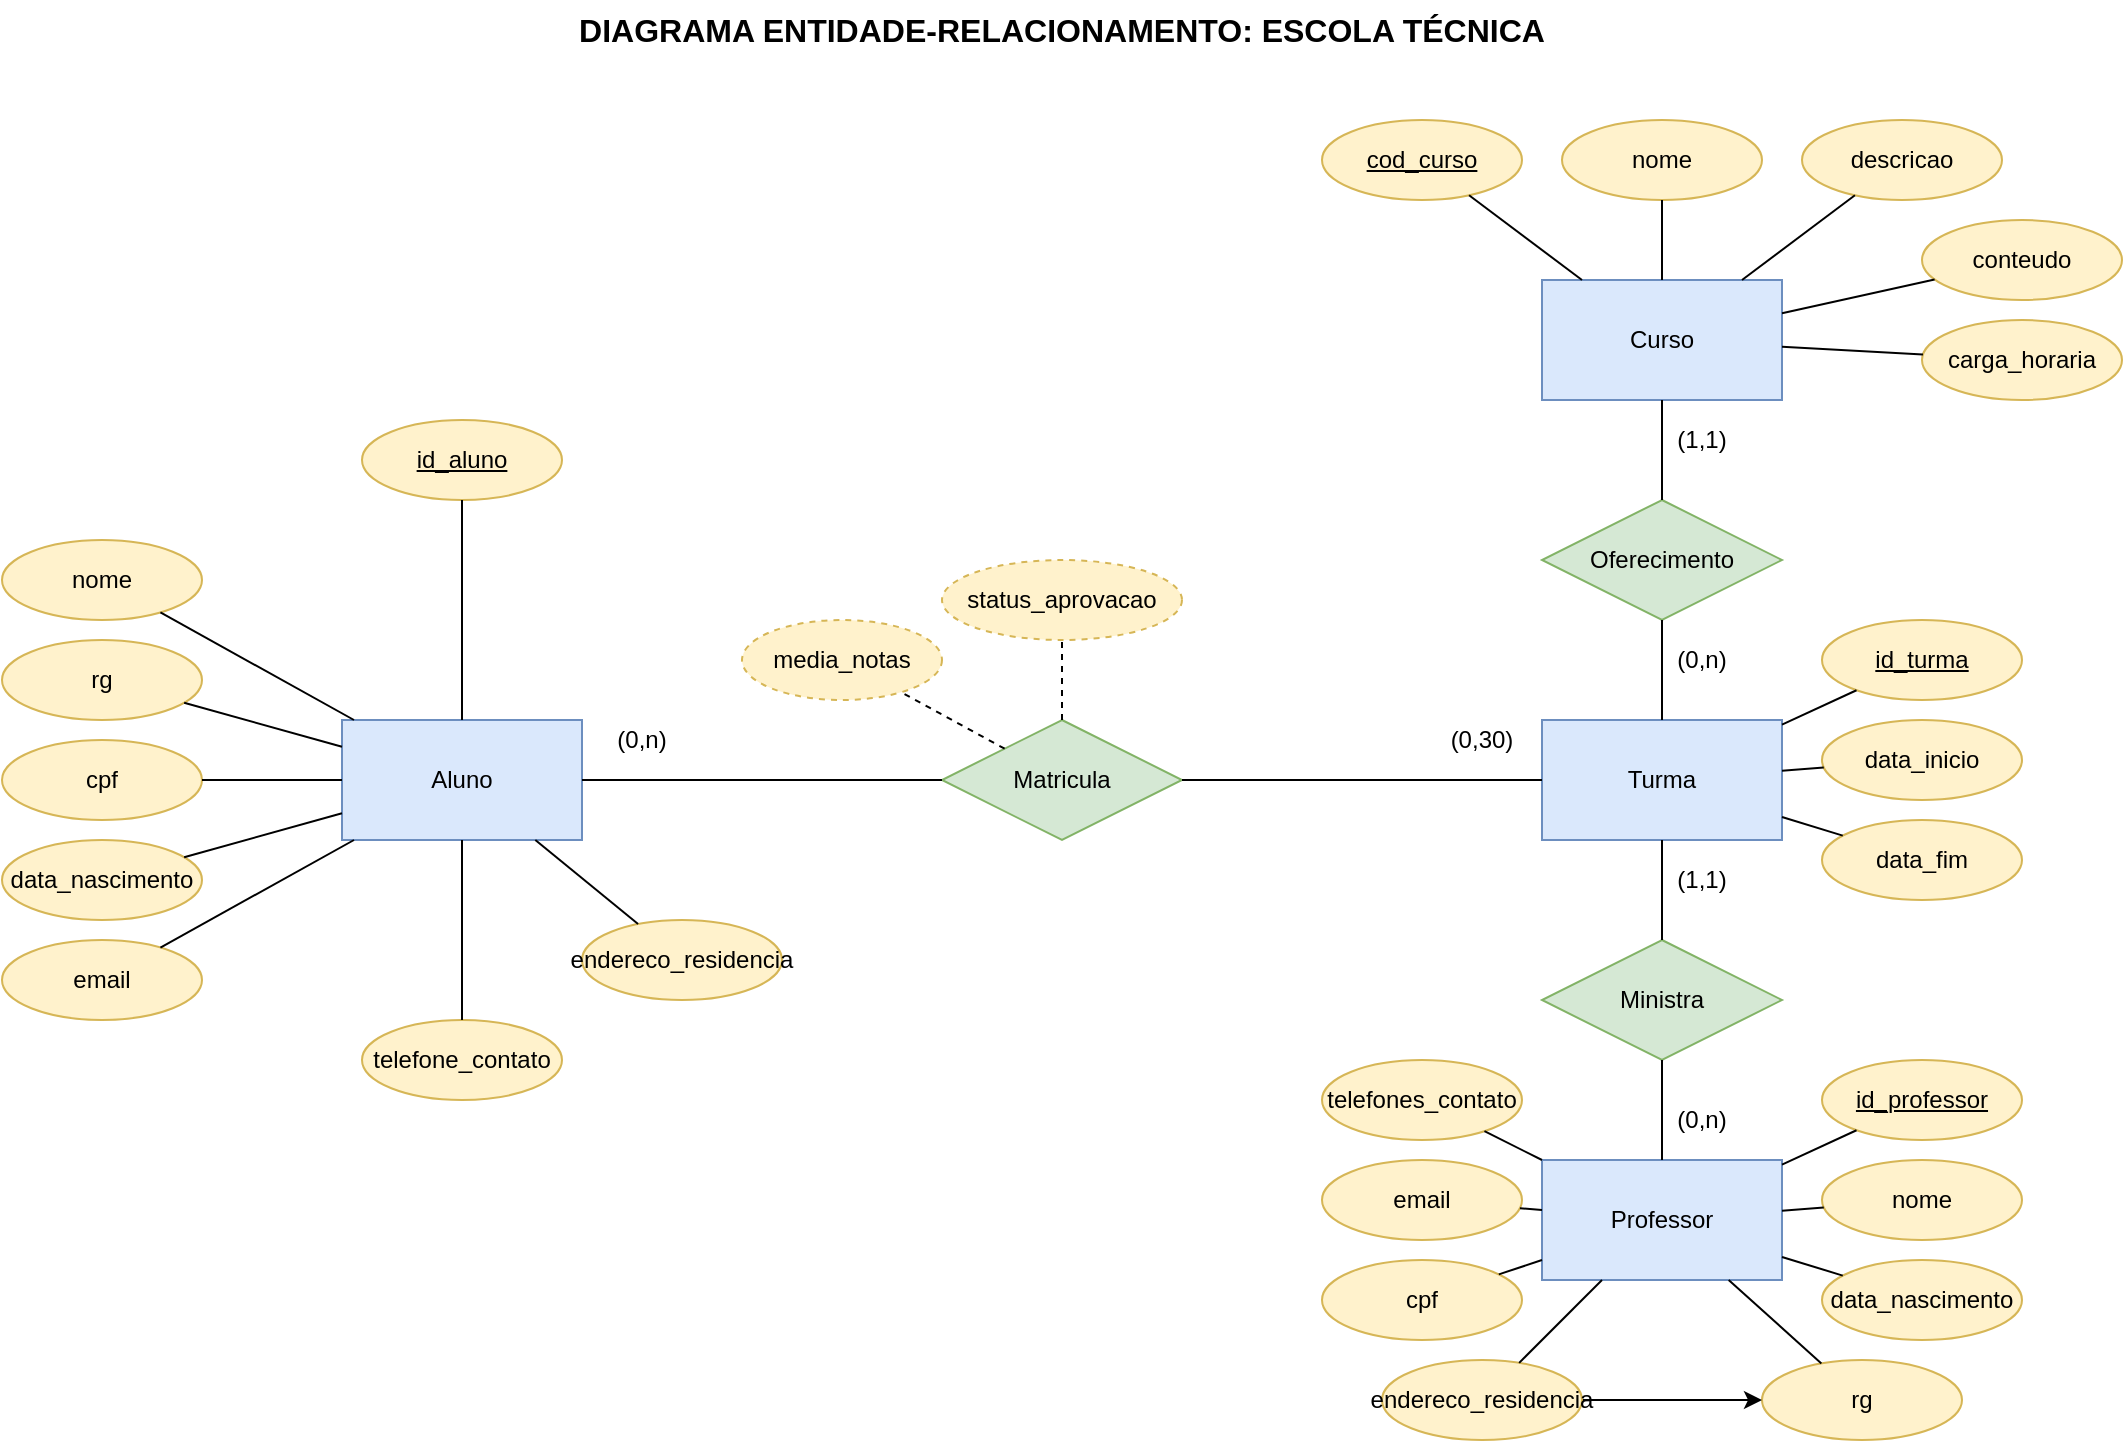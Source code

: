 <mxfile version="26.2.12">
  <diagram id="Escola_Tecnica_ER" name="Modelo Conceitual - Escola Técnica">
    <mxGraphModel dx="3004" dy="1733" grid="1" gridSize="10" guides="1" tooltips="1" connect="1" arrows="1" fold="1" page="1" pageScale="1" pageWidth="1169" pageHeight="827" math="0" shadow="0">
      <root>
        <mxCell id="0" />
        <mxCell id="1" parent="0" />
        <mxCell id="Title" value="DIAGRAMA ENTIDADE-RELACIONAMENTO: ESCOLA TÉCNICA" style="text;html=1;strokeColor=none;fillColor=none;align=center;verticalAlign=middle;whiteSpace=wrap;rounded=0;fontSize=16;fontStyle=1" parent="1" vertex="1">
          <mxGeometry x="160" y="-60" width="600" height="30" as="geometry" />
        </mxCell>
        <mxCell id="hwFDASRLzHkRxMsRQahO-2" value="" style="group" vertex="1" connectable="0" parent="1">
          <mxGeometry x="-70" width="1060" height="660" as="geometry" />
        </mxCell>
        <mxCell id="E1" value="Aluno" style="rounded=0;whiteSpace=wrap;html=1;fillColor=#dae8fc;strokeColor=#6c8ebf;" parent="hwFDASRLzHkRxMsRQahO-2" vertex="1">
          <mxGeometry x="170" y="300" width="120" height="60" as="geometry" />
        </mxCell>
        <mxCell id="E2" value="Curso" style="rounded=0;whiteSpace=wrap;html=1;fillColor=#dae8fc;strokeColor=#6c8ebf;" parent="hwFDASRLzHkRxMsRQahO-2" vertex="1">
          <mxGeometry x="770" y="80" width="120" height="60" as="geometry" />
        </mxCell>
        <mxCell id="E3" value="Turma" style="rounded=0;whiteSpace=wrap;html=1;fillColor=#dae8fc;strokeColor=#6c8ebf;" parent="hwFDASRLzHkRxMsRQahO-2" vertex="1">
          <mxGeometry x="770" y="300" width="120" height="60" as="geometry" />
        </mxCell>
        <mxCell id="E4" value="Professor" style="rounded=0;whiteSpace=wrap;html=1;fillColor=#dae8fc;strokeColor=#6c8ebf;" parent="hwFDASRLzHkRxMsRQahO-2" vertex="1">
          <mxGeometry x="770" y="520" width="120" height="60" as="geometry" />
        </mxCell>
        <mxCell id="A1_1" value="id_aluno" style="ellipse;whiteSpace=wrap;html=1;fillColor=#fff2cc;strokeColor=#d6b656;fontStyle=4" parent="hwFDASRLzHkRxMsRQahO-2" vertex="1">
          <mxGeometry x="180" y="150" width="100" height="40" as="geometry" />
        </mxCell>
        <mxCell id="A1_2" value="nome" style="ellipse;whiteSpace=wrap;html=1;fillColor=#fff2cc;strokeColor=#d6b656;" parent="hwFDASRLzHkRxMsRQahO-2" vertex="1">
          <mxGeometry y="210" width="100" height="40" as="geometry" />
        </mxCell>
        <mxCell id="A1_3" value="rg" style="ellipse;whiteSpace=wrap;html=1;fillColor=#fff2cc;strokeColor=#d6b656;" parent="hwFDASRLzHkRxMsRQahO-2" vertex="1">
          <mxGeometry y="260" width="100" height="40" as="geometry" />
        </mxCell>
        <mxCell id="A1_4" value="cpf" style="ellipse;whiteSpace=wrap;html=1;fillColor=#fff2cc;strokeColor=#d6b656;" parent="hwFDASRLzHkRxMsRQahO-2" vertex="1">
          <mxGeometry y="310" width="100" height="40" as="geometry" />
        </mxCell>
        <mxCell id="A1_5" value="data_nascimento" style="ellipse;whiteSpace=wrap;html=1;fillColor=#fff2cc;strokeColor=#d6b656;" parent="hwFDASRLzHkRxMsRQahO-2" vertex="1">
          <mxGeometry y="360" width="100" height="40" as="geometry" />
        </mxCell>
        <mxCell id="A1_6" value="email" style="ellipse;whiteSpace=wrap;html=1;fillColor=#fff2cc;strokeColor=#d6b656;" parent="hwFDASRLzHkRxMsRQahO-2" vertex="1">
          <mxGeometry y="410" width="100" height="40" as="geometry" />
        </mxCell>
        <mxCell id="A1_7" value="telefone_contato" style="ellipse;whiteSpace=wrap;html=1;fillColor=#fff2cc;strokeColor=#d6b656;" parent="hwFDASRLzHkRxMsRQahO-2" vertex="1">
          <mxGeometry x="180" y="450" width="100" height="40" as="geometry" />
        </mxCell>
        <mxCell id="A1_8" value="endereco_residencia" style="ellipse;whiteSpace=wrap;html=1;fillColor=#fff2cc;strokeColor=#d6b656;" parent="hwFDASRLzHkRxMsRQahO-2" vertex="1">
          <mxGeometry x="290" y="400" width="100" height="40" as="geometry" />
        </mxCell>
        <mxCell id="C_A1_1" value="" style="endArrow=none;html=1;rounded=0;" parent="hwFDASRLzHkRxMsRQahO-2" source="E1" target="A1_1" edge="1">
          <mxGeometry relative="1" as="geometry" />
        </mxCell>
        <mxCell id="C_A1_2" value="" style="endArrow=none;html=1;rounded=0;" parent="hwFDASRLzHkRxMsRQahO-2" source="E1" target="A1_2" edge="1">
          <mxGeometry relative="1" as="geometry" />
        </mxCell>
        <mxCell id="C_A1_3" value="" style="endArrow=none;html=1;rounded=0;" parent="hwFDASRLzHkRxMsRQahO-2" source="E1" target="A1_3" edge="1">
          <mxGeometry relative="1" as="geometry" />
        </mxCell>
        <mxCell id="C_A1_4" value="" style="endArrow=none;html=1;rounded=0;" parent="hwFDASRLzHkRxMsRQahO-2" source="E1" target="A1_4" edge="1">
          <mxGeometry relative="1" as="geometry" />
        </mxCell>
        <mxCell id="C_A1_5" value="" style="endArrow=none;html=1;rounded=0;" parent="hwFDASRLzHkRxMsRQahO-2" source="E1" target="A1_5" edge="1">
          <mxGeometry relative="1" as="geometry" />
        </mxCell>
        <mxCell id="C_A1_6" value="" style="endArrow=none;html=1;rounded=0;" parent="hwFDASRLzHkRxMsRQahO-2" source="E1" target="A1_6" edge="1">
          <mxGeometry relative="1" as="geometry" />
        </mxCell>
        <mxCell id="C_A1_7" value="" style="endArrow=none;html=1;rounded=0;" parent="hwFDASRLzHkRxMsRQahO-2" source="E1" target="A1_7" edge="1">
          <mxGeometry relative="1" as="geometry" />
        </mxCell>
        <mxCell id="C_A1_8" value="" style="endArrow=none;html=1;rounded=0;" parent="hwFDASRLzHkRxMsRQahO-2" source="E1" target="A1_8" edge="1">
          <mxGeometry relative="1" as="geometry" />
        </mxCell>
        <mxCell id="A2_1" value="cod_curso" style="ellipse;whiteSpace=wrap;html=1;fillColor=#fff2cc;strokeColor=#d6b656;fontStyle=4" parent="hwFDASRLzHkRxMsRQahO-2" vertex="1">
          <mxGeometry x="660" width="100" height="40" as="geometry" />
        </mxCell>
        <mxCell id="A2_2" value="nome" style="ellipse;whiteSpace=wrap;html=1;fillColor=#fff2cc;strokeColor=#d6b656;" parent="hwFDASRLzHkRxMsRQahO-2" vertex="1">
          <mxGeometry x="780" width="100" height="40" as="geometry" />
        </mxCell>
        <mxCell id="A2_3" value="descricao" style="ellipse;whiteSpace=wrap;html=1;fillColor=#fff2cc;strokeColor=#d6b656;" parent="hwFDASRLzHkRxMsRQahO-2" vertex="1">
          <mxGeometry x="900" width="100" height="40" as="geometry" />
        </mxCell>
        <mxCell id="A2_4" value="conteudo" style="ellipse;whiteSpace=wrap;html=1;fillColor=#fff2cc;strokeColor=#d6b656;" parent="hwFDASRLzHkRxMsRQahO-2" vertex="1">
          <mxGeometry x="960" y="50" width="100" height="40" as="geometry" />
        </mxCell>
        <mxCell id="A2_5" value="carga_horaria" style="ellipse;whiteSpace=wrap;html=1;fillColor=#fff2cc;strokeColor=#d6b656;" parent="hwFDASRLzHkRxMsRQahO-2" vertex="1">
          <mxGeometry x="960" y="100" width="100" height="40" as="geometry" />
        </mxCell>
        <mxCell id="C_A2_1" value="" style="endArrow=none;html=1;rounded=0;" parent="hwFDASRLzHkRxMsRQahO-2" source="E2" target="A2_1" edge="1">
          <mxGeometry relative="1" as="geometry" />
        </mxCell>
        <mxCell id="C_A2_2" value="" style="endArrow=none;html=1;rounded=0;" parent="hwFDASRLzHkRxMsRQahO-2" source="E2" target="A2_2" edge="1">
          <mxGeometry relative="1" as="geometry" />
        </mxCell>
        <mxCell id="C_A2_3" value="" style="endArrow=none;html=1;rounded=0;" parent="hwFDASRLzHkRxMsRQahO-2" source="E2" target="A2_3" edge="1">
          <mxGeometry relative="1" as="geometry" />
        </mxCell>
        <mxCell id="C_A2_4" value="" style="endArrow=none;html=1;rounded=0;" parent="hwFDASRLzHkRxMsRQahO-2" source="E2" target="A2_4" edge="1">
          <mxGeometry relative="1" as="geometry" />
        </mxCell>
        <mxCell id="C_A2_5" value="" style="endArrow=none;html=1;rounded=0;" parent="hwFDASRLzHkRxMsRQahO-2" source="E2" target="A2_5" edge="1">
          <mxGeometry relative="1" as="geometry" />
        </mxCell>
        <mxCell id="A3_1" value="id_turma" style="ellipse;whiteSpace=wrap;html=1;fillColor=#fff2cc;strokeColor=#d6b656;fontStyle=4" parent="hwFDASRLzHkRxMsRQahO-2" vertex="1">
          <mxGeometry x="910" y="250" width="100" height="40" as="geometry" />
        </mxCell>
        <mxCell id="A3_2" value="data_inicio" style="ellipse;whiteSpace=wrap;html=1;fillColor=#fff2cc;strokeColor=#d6b656;" parent="hwFDASRLzHkRxMsRQahO-2" vertex="1">
          <mxGeometry x="910" y="300" width="100" height="40" as="geometry" />
        </mxCell>
        <mxCell id="A3_3" value="data_fim" style="ellipse;whiteSpace=wrap;html=1;fillColor=#fff2cc;strokeColor=#d6b656;" parent="hwFDASRLzHkRxMsRQahO-2" vertex="1">
          <mxGeometry x="910" y="350" width="100" height="40" as="geometry" />
        </mxCell>
        <mxCell id="C_A3_1" value="" style="endArrow=none;html=1;rounded=0;" parent="hwFDASRLzHkRxMsRQahO-2" source="E3" target="A3_1" edge="1">
          <mxGeometry relative="1" as="geometry" />
        </mxCell>
        <mxCell id="C_A3_2" value="" style="endArrow=none;html=1;rounded=0;" parent="hwFDASRLzHkRxMsRQahO-2" source="E3" target="A3_2" edge="1">
          <mxGeometry relative="1" as="geometry" />
        </mxCell>
        <mxCell id="C_A3_3" value="" style="endArrow=none;html=1;rounded=0;" parent="hwFDASRLzHkRxMsRQahO-2" source="E3" target="A3_3" edge="1">
          <mxGeometry relative="1" as="geometry" />
        </mxCell>
        <mxCell id="A4_1" value="id_professor" style="ellipse;whiteSpace=wrap;html=1;fillColor=#fff2cc;strokeColor=#d6b656;fontStyle=4" parent="hwFDASRLzHkRxMsRQahO-2" vertex="1">
          <mxGeometry x="910" y="470" width="100" height="40" as="geometry" />
        </mxCell>
        <mxCell id="A4_2" value="nome" style="ellipse;whiteSpace=wrap;html=1;fillColor=#fff2cc;strokeColor=#d6b656;" parent="hwFDASRLzHkRxMsRQahO-2" vertex="1">
          <mxGeometry x="910" y="520" width="100" height="40" as="geometry" />
        </mxCell>
        <mxCell id="A4_3" value="data_nascimento" style="ellipse;whiteSpace=wrap;html=1;fillColor=#fff2cc;strokeColor=#d6b656;" parent="hwFDASRLzHkRxMsRQahO-2" vertex="1">
          <mxGeometry x="910" y="570" width="100" height="40" as="geometry" />
        </mxCell>
        <mxCell id="A4_4" value="rg" style="ellipse;whiteSpace=wrap;html=1;fillColor=#fff2cc;strokeColor=#d6b656;" parent="hwFDASRLzHkRxMsRQahO-2" vertex="1">
          <mxGeometry x="880" y="620" width="100" height="40" as="geometry" />
        </mxCell>
        <mxCell id="A4_5" value="cpf" style="ellipse;whiteSpace=wrap;html=1;fillColor=#fff2cc;strokeColor=#d6b656;" parent="hwFDASRLzHkRxMsRQahO-2" vertex="1">
          <mxGeometry x="660" y="570" width="100" height="40" as="geometry" />
        </mxCell>
        <mxCell id="A4_6" value="email" style="ellipse;whiteSpace=wrap;html=1;fillColor=#fff2cc;strokeColor=#d6b656;" parent="hwFDASRLzHkRxMsRQahO-2" vertex="1">
          <mxGeometry x="660" y="520" width="100" height="40" as="geometry" />
        </mxCell>
        <mxCell id="A4_7" value="telefones_contato" style="ellipse;whiteSpace=wrap;html=1;fillColor=#fff2cc;strokeColor=#d6b656;" parent="hwFDASRLzHkRxMsRQahO-2" vertex="1">
          <mxGeometry x="660" y="470" width="100" height="40" as="geometry" />
        </mxCell>
        <mxCell id="hwFDASRLzHkRxMsRQahO-1" value="" style="edgeStyle=orthogonalEdgeStyle;rounded=0;orthogonalLoop=1;jettySize=auto;html=1;" edge="1" parent="hwFDASRLzHkRxMsRQahO-2" source="A4_8" target="A4_4">
          <mxGeometry relative="1" as="geometry" />
        </mxCell>
        <mxCell id="A4_8" value="endereco_residencia" style="ellipse;whiteSpace=wrap;html=1;fillColor=#fff2cc;strokeColor=#d6b656;" parent="hwFDASRLzHkRxMsRQahO-2" vertex="1">
          <mxGeometry x="690" y="620" width="100" height="40" as="geometry" />
        </mxCell>
        <mxCell id="C_A4_1" value="" style="endArrow=none;html=1;rounded=0;" parent="hwFDASRLzHkRxMsRQahO-2" source="E4" target="A4_1" edge="1">
          <mxGeometry relative="1" as="geometry" />
        </mxCell>
        <mxCell id="C_A4_2" value="" style="endArrow=none;html=1;rounded=0;" parent="hwFDASRLzHkRxMsRQahO-2" source="E4" target="A4_2" edge="1">
          <mxGeometry relative="1" as="geometry" />
        </mxCell>
        <mxCell id="C_A4_3" value="" style="endArrow=none;html=1;rounded=0;" parent="hwFDASRLzHkRxMsRQahO-2" source="E4" target="A4_3" edge="1">
          <mxGeometry relative="1" as="geometry" />
        </mxCell>
        <mxCell id="C_A4_4" value="" style="endArrow=none;html=1;rounded=0;" parent="hwFDASRLzHkRxMsRQahO-2" source="E4" target="A4_4" edge="1">
          <mxGeometry relative="1" as="geometry" />
        </mxCell>
        <mxCell id="C_A4_5" value="" style="endArrow=none;html=1;rounded=0;" parent="hwFDASRLzHkRxMsRQahO-2" source="E4" target="A4_5" edge="1">
          <mxGeometry relative="1" as="geometry" />
        </mxCell>
        <mxCell id="C_A4_6" value="" style="endArrow=none;html=1;rounded=0;" parent="hwFDASRLzHkRxMsRQahO-2" source="E4" target="A4_6" edge="1">
          <mxGeometry relative="1" as="geometry" />
        </mxCell>
        <mxCell id="C_A4_7" value="" style="endArrow=none;html=1;rounded=0;" parent="hwFDASRLzHkRxMsRQahO-2" source="E4" target="A4_7" edge="1">
          <mxGeometry relative="1" as="geometry" />
        </mxCell>
        <mxCell id="C_A4_8" value="" style="endArrow=none;html=1;rounded=0;" parent="hwFDASRLzHkRxMsRQahO-2" source="E4" target="A4_8" edge="1">
          <mxGeometry relative="1" as="geometry" />
        </mxCell>
        <mxCell id="R1" value="Matricula" style="rhombus;whiteSpace=wrap;html=1;fillColor=#d5e8d4;strokeColor=#82b366;" parent="hwFDASRLzHkRxMsRQahO-2" vertex="1">
          <mxGeometry x="470" y="300" width="120" height="60" as="geometry" />
        </mxCell>
        <mxCell id="R2" value="Oferecimento" style="rhombus;whiteSpace=wrap;html=1;fillColor=#d5e8d4;strokeColor=#82b366;" parent="hwFDASRLzHkRxMsRQahO-2" vertex="1">
          <mxGeometry x="770" y="190" width="120" height="60" as="geometry" />
        </mxCell>
        <mxCell id="R3" value="Ministra" style="rhombus;whiteSpace=wrap;html=1;fillColor=#d5e8d4;strokeColor=#82b366;" parent="hwFDASRLzHkRxMsRQahO-2" vertex="1">
          <mxGeometry x="770" y="410" width="120" height="60" as="geometry" />
        </mxCell>
        <mxCell id="AR1_1" value="status_aprovacao" style="ellipse;whiteSpace=wrap;html=1;fillColor=#fff2cc;strokeColor=#d6b656;dashed=1;" parent="hwFDASRLzHkRxMsRQahO-2" vertex="1">
          <mxGeometry x="470" y="220" width="120" height="40" as="geometry" />
        </mxCell>
        <mxCell id="AR1_2" value="media_notas" style="ellipse;whiteSpace=wrap;html=1;fillColor=#fff2cc;strokeColor=#d6b656;dashed=1;" parent="hwFDASRLzHkRxMsRQahO-2" vertex="1">
          <mxGeometry x="370" y="250" width="100" height="40" as="geometry" />
        </mxCell>
        <mxCell id="C_AR1_1" value="" style="endArrow=none;html=1;rounded=0;dashed=1;" parent="hwFDASRLzHkRxMsRQahO-2" source="R1" target="AR1_1" edge="1">
          <mxGeometry relative="1" as="geometry" />
        </mxCell>
        <mxCell id="C_AR1_2" value="" style="endArrow=none;html=1;rounded=0;dashed=1;" parent="hwFDASRLzHkRxMsRQahO-2" source="R1" target="AR1_2" edge="1">
          <mxGeometry relative="1" as="geometry" />
        </mxCell>
        <mxCell id="C_E1_R1" value="" style="endArrow=none;html=1;rounded=0;" parent="hwFDASRLzHkRxMsRQahO-2" source="E1" target="R1" edge="1">
          <mxGeometry relative="1" as="geometry" />
        </mxCell>
        <mxCell id="Card_E1_R1" value="(0,n)" style="text;html=1;strokeColor=none;fillColor=none;align=center;verticalAlign=middle;whiteSpace=wrap;rounded=0;" parent="hwFDASRLzHkRxMsRQahO-2" vertex="1">
          <mxGeometry x="300" y="300" width="40" height="20" as="geometry" />
        </mxCell>
        <mxCell id="C_R1_E3" value="" style="endArrow=none;html=1;rounded=0;" parent="hwFDASRLzHkRxMsRQahO-2" source="R1" target="E3" edge="1">
          <mxGeometry relative="1" as="geometry" />
        </mxCell>
        <mxCell id="Card_R1_E3" value="(0,30)" style="text;html=1;strokeColor=none;fillColor=none;align=center;verticalAlign=middle;whiteSpace=wrap;rounded=0;" parent="hwFDASRLzHkRxMsRQahO-2" vertex="1">
          <mxGeometry x="720" y="300" width="40" height="20" as="geometry" />
        </mxCell>
        <mxCell id="C_E2_R2" value="" style="endArrow=none;html=1;rounded=0;" parent="hwFDASRLzHkRxMsRQahO-2" source="E2" target="R2" edge="1">
          <mxGeometry relative="1" as="geometry" />
        </mxCell>
        <mxCell id="Card_E2_R2" value="(1,1)" style="text;html=1;strokeColor=none;fillColor=none;align=center;verticalAlign=middle;whiteSpace=wrap;rounded=0;" parent="hwFDASRLzHkRxMsRQahO-2" vertex="1">
          <mxGeometry x="830" y="150" width="40" height="20" as="geometry" />
        </mxCell>
        <mxCell id="C_R2_E3" value="" style="endArrow=none;html=1;rounded=0;" parent="hwFDASRLzHkRxMsRQahO-2" source="R2" target="E3" edge="1">
          <mxGeometry relative="1" as="geometry" />
        </mxCell>
        <mxCell id="Card_R2_E3" value="(0,n)" style="text;html=1;strokeColor=none;fillColor=none;align=center;verticalAlign=middle;whiteSpace=wrap;rounded=0;" parent="hwFDASRLzHkRxMsRQahO-2" vertex="1">
          <mxGeometry x="830" y="260" width="40" height="20" as="geometry" />
        </mxCell>
        <mxCell id="C_E3_R3" value="" style="endArrow=none;html=1;rounded=0;" parent="hwFDASRLzHkRxMsRQahO-2" source="E3" target="R3" edge="1">
          <mxGeometry relative="1" as="geometry" />
        </mxCell>
        <mxCell id="Card_E3_R3" value="(1,1)" style="text;html=1;strokeColor=none;fillColor=none;align=center;verticalAlign=middle;whiteSpace=wrap;rounded=0;" parent="hwFDASRLzHkRxMsRQahO-2" vertex="1">
          <mxGeometry x="830" y="370" width="40" height="20" as="geometry" />
        </mxCell>
        <mxCell id="C_R3_E4" value="" style="endArrow=none;html=1;rounded=0;" parent="hwFDASRLzHkRxMsRQahO-2" source="R3" target="E4" edge="1">
          <mxGeometry relative="1" as="geometry" />
        </mxCell>
        <mxCell id="Card_R3_E4" value="(0,n)" style="text;html=1;strokeColor=none;fillColor=none;align=center;verticalAlign=middle;whiteSpace=wrap;rounded=0;" parent="hwFDASRLzHkRxMsRQahO-2" vertex="1">
          <mxGeometry x="830" y="490" width="40" height="20" as="geometry" />
        </mxCell>
      </root>
    </mxGraphModel>
  </diagram>
</mxfile>
